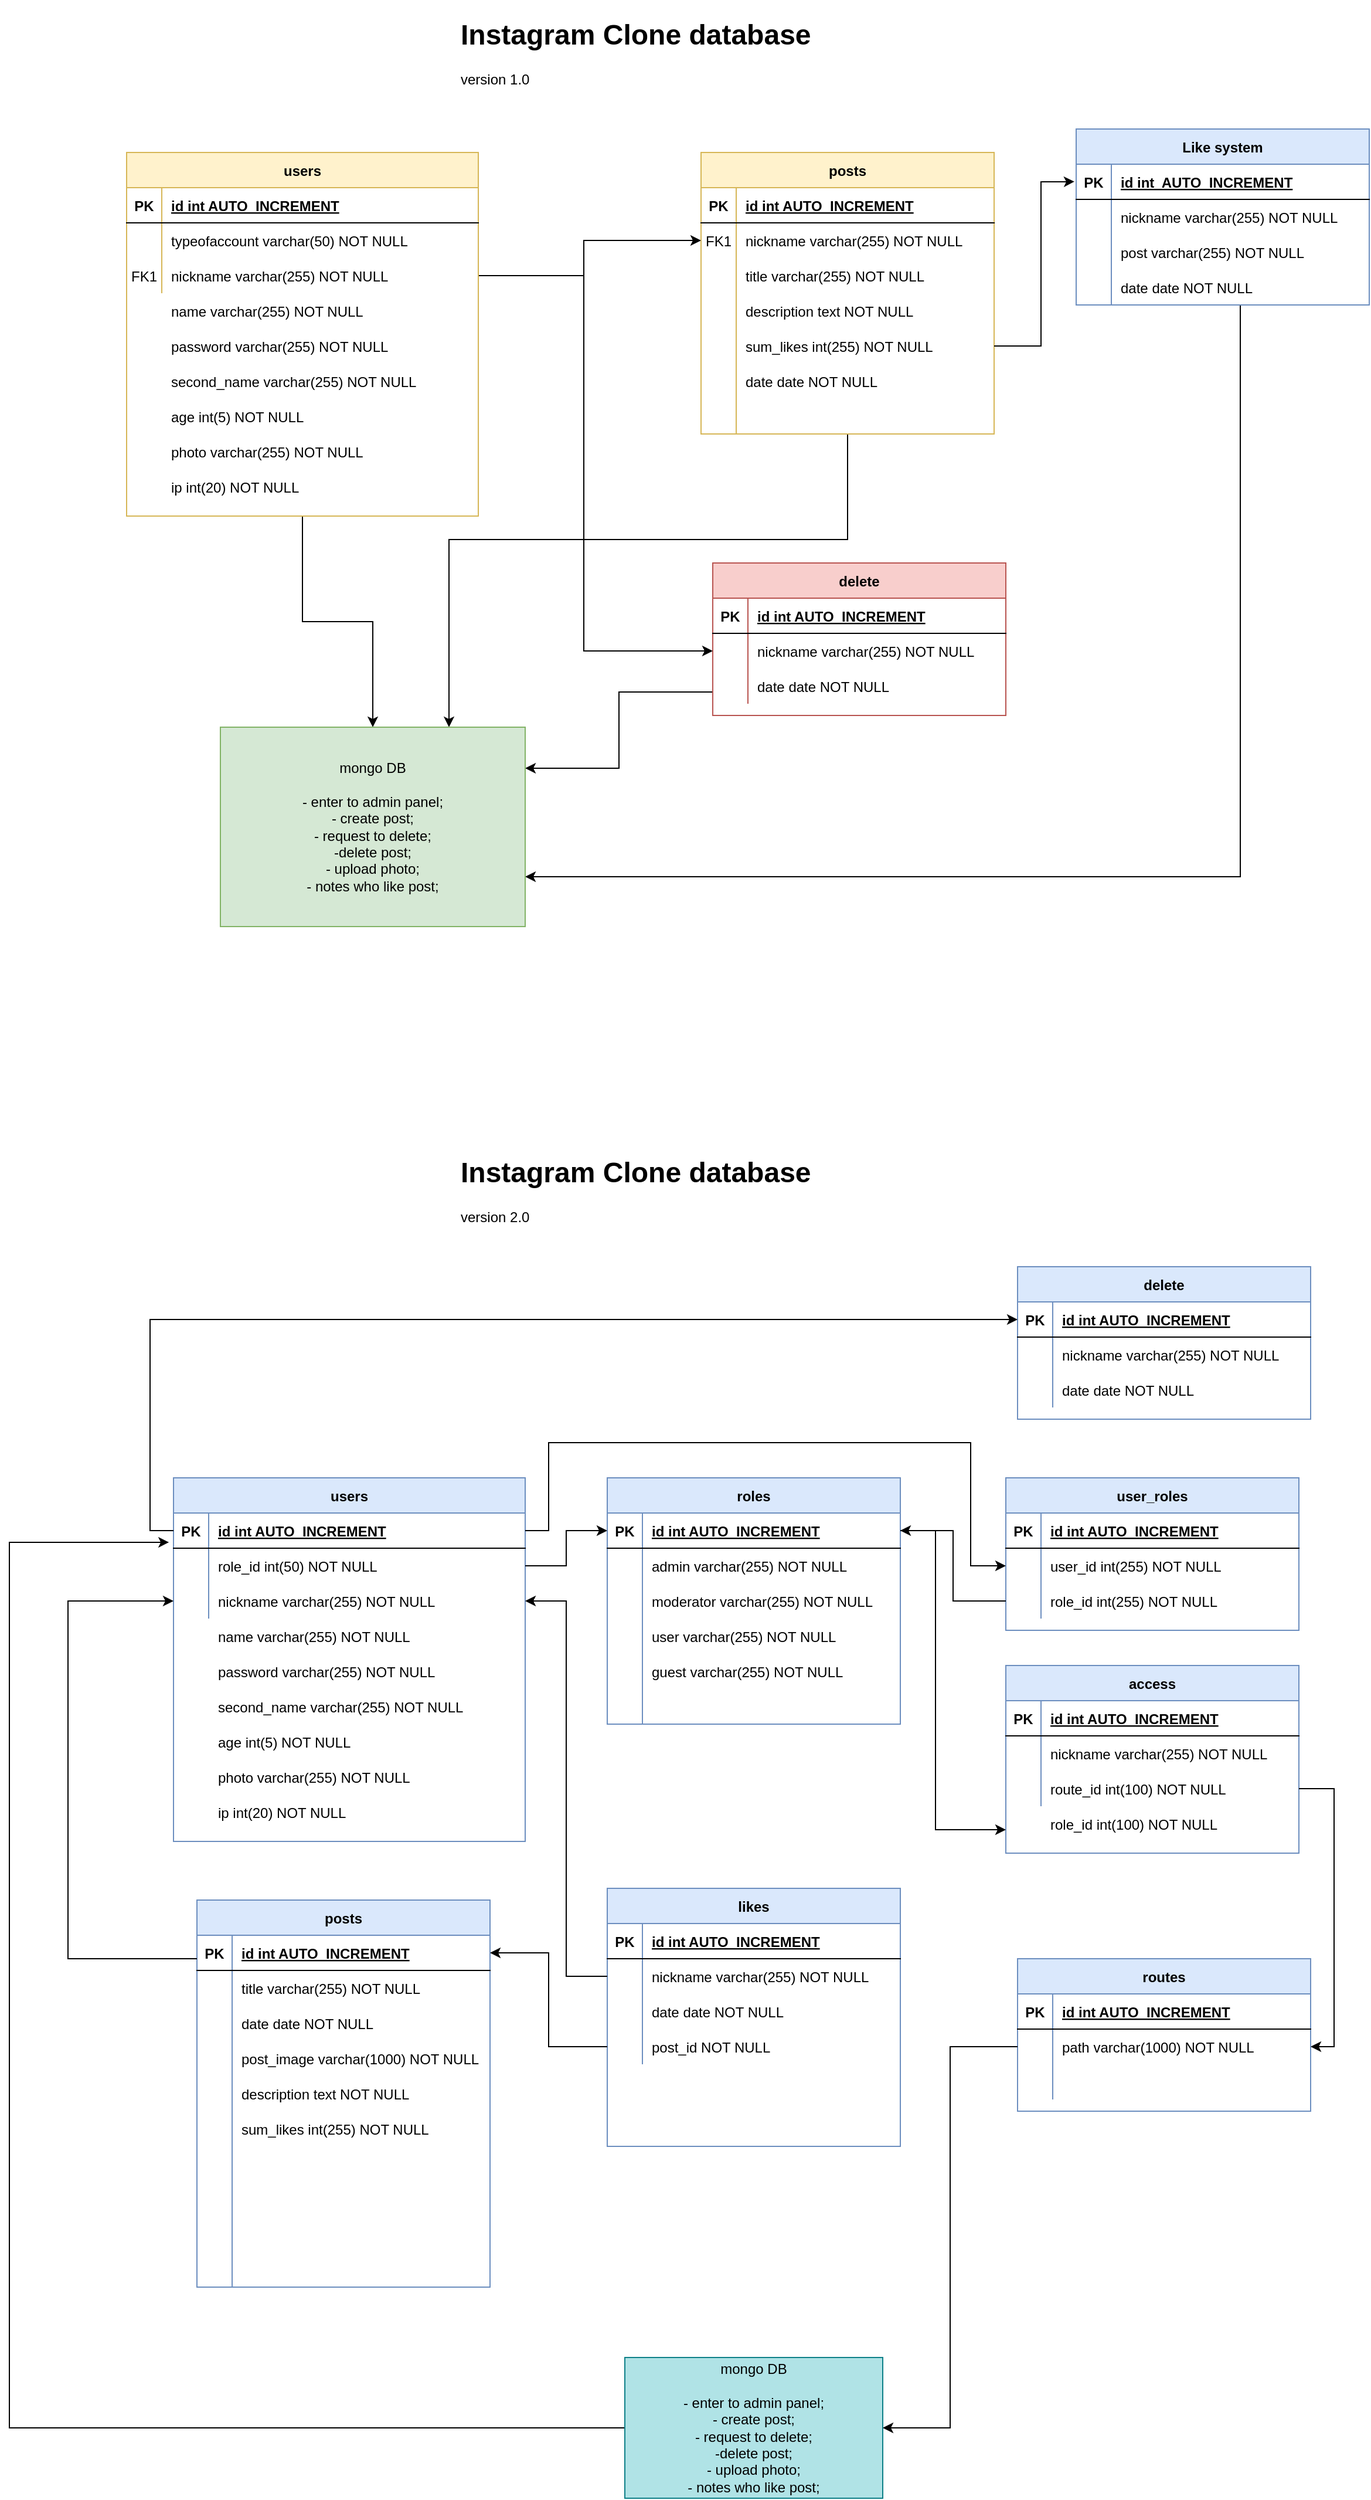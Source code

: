 <mxfile version="13.8.9" type="github">
  <diagram id="R2lEEEUBdFMjLlhIrx00" name="Page-1">
    <mxGraphModel dx="2031" dy="2150" grid="1" gridSize="10" guides="1" tooltips="1" connect="1" arrows="1" fold="1" page="1" pageScale="1" pageWidth="850" pageHeight="1100" math="0" shadow="0" extFonts="Permanent Marker^https://fonts.googleapis.com/css?family=Permanent+Marker">
      <root>
        <mxCell id="0" />
        <mxCell id="1" parent="0" />
        <mxCell id="QIkEINPOBGStjpKCnxDB-57" style="edgeStyle=orthogonalEdgeStyle;rounded=0;orthogonalLoop=1;jettySize=auto;html=1;entryX=0.75;entryY=0;entryDx=0;entryDy=0;" parent="1" source="C-vyLk0tnHw3VtMMgP7b-2" target="QIkEINPOBGStjpKCnxDB-55" edge="1">
          <mxGeometry relative="1" as="geometry">
            <Array as="points">
              <mxPoint x="925" y="450" />
              <mxPoint x="585" y="450" />
            </Array>
          </mxGeometry>
        </mxCell>
        <mxCell id="C-vyLk0tnHw3VtMMgP7b-2" value="posts" style="shape=table;startSize=30;container=1;collapsible=1;childLayout=tableLayout;fixedRows=1;rowLines=0;fontStyle=1;align=center;resizeLast=1;fillColor=#fff2cc;strokeColor=#d6b656;" parent="1" vertex="1">
          <mxGeometry x="800" y="120" width="250" height="240" as="geometry" />
        </mxCell>
        <mxCell id="C-vyLk0tnHw3VtMMgP7b-3" value="" style="shape=partialRectangle;collapsible=0;dropTarget=0;pointerEvents=0;fillColor=none;points=[[0,0.5],[1,0.5]];portConstraint=eastwest;top=0;left=0;right=0;bottom=1;" parent="C-vyLk0tnHw3VtMMgP7b-2" vertex="1">
          <mxGeometry y="30" width="250" height="30" as="geometry" />
        </mxCell>
        <mxCell id="C-vyLk0tnHw3VtMMgP7b-4" value="PK" style="shape=partialRectangle;overflow=hidden;connectable=0;fillColor=none;top=0;left=0;bottom=0;right=0;fontStyle=1;" parent="C-vyLk0tnHw3VtMMgP7b-3" vertex="1">
          <mxGeometry width="30" height="30" as="geometry" />
        </mxCell>
        <mxCell id="C-vyLk0tnHw3VtMMgP7b-5" value="id int AUTO_INCREMENT " style="shape=partialRectangle;overflow=hidden;connectable=0;fillColor=none;top=0;left=0;bottom=0;right=0;align=left;spacingLeft=6;fontStyle=5;" parent="C-vyLk0tnHw3VtMMgP7b-3" vertex="1">
          <mxGeometry x="30" width="220" height="30" as="geometry" />
        </mxCell>
        <mxCell id="QIkEINPOBGStjpKCnxDB-28" value="" style="shape=partialRectangle;collapsible=0;dropTarget=0;pointerEvents=0;fillColor=none;points=[[0,0.5],[1,0.5]];portConstraint=eastwest;top=0;left=0;right=0;bottom=0;" parent="C-vyLk0tnHw3VtMMgP7b-2" vertex="1">
          <mxGeometry y="60" width="250" height="30" as="geometry" />
        </mxCell>
        <mxCell id="QIkEINPOBGStjpKCnxDB-29" value="FK1" style="shape=partialRectangle;overflow=hidden;connectable=0;fillColor=none;top=0;left=0;bottom=0;right=0;" parent="QIkEINPOBGStjpKCnxDB-28" vertex="1">
          <mxGeometry width="30" height="30" as="geometry" />
        </mxCell>
        <mxCell id="QIkEINPOBGStjpKCnxDB-30" value="nickname varchar(255) NOT NULL" style="shape=partialRectangle;overflow=hidden;connectable=0;fillColor=none;top=0;left=0;bottom=0;right=0;align=left;spacingLeft=6;" parent="QIkEINPOBGStjpKCnxDB-28" vertex="1">
          <mxGeometry x="30" width="220" height="30" as="geometry" />
        </mxCell>
        <mxCell id="QIkEINPOBGStjpKCnxDB-12" value="" style="shape=partialRectangle;collapsible=0;dropTarget=0;pointerEvents=0;fillColor=none;points=[[0,0.5],[1,0.5]];portConstraint=eastwest;top=0;left=0;right=0;bottom=0;" parent="C-vyLk0tnHw3VtMMgP7b-2" vertex="1">
          <mxGeometry y="90" width="250" height="30" as="geometry" />
        </mxCell>
        <mxCell id="QIkEINPOBGStjpKCnxDB-13" value="" style="shape=partialRectangle;overflow=hidden;connectable=0;fillColor=none;top=0;left=0;bottom=0;right=0;" parent="QIkEINPOBGStjpKCnxDB-12" vertex="1">
          <mxGeometry width="30" height="30" as="geometry" />
        </mxCell>
        <mxCell id="QIkEINPOBGStjpKCnxDB-14" value="title varchar(255) NOT NULL" style="shape=partialRectangle;overflow=hidden;connectable=0;fillColor=none;top=0;left=0;bottom=0;right=0;align=left;spacingLeft=6;" parent="QIkEINPOBGStjpKCnxDB-12" vertex="1">
          <mxGeometry x="30" width="220" height="30" as="geometry" />
        </mxCell>
        <mxCell id="QIkEINPOBGStjpKCnxDB-18" value="" style="shape=partialRectangle;collapsible=0;dropTarget=0;pointerEvents=0;fillColor=none;points=[[0,0.5],[1,0.5]];portConstraint=eastwest;top=0;left=0;right=0;bottom=0;" parent="C-vyLk0tnHw3VtMMgP7b-2" vertex="1">
          <mxGeometry y="120" width="250" height="30" as="geometry" />
        </mxCell>
        <mxCell id="QIkEINPOBGStjpKCnxDB-19" value="" style="shape=partialRectangle;overflow=hidden;connectable=0;fillColor=none;top=0;left=0;bottom=0;right=0;" parent="QIkEINPOBGStjpKCnxDB-18" vertex="1">
          <mxGeometry width="30" height="30" as="geometry" />
        </mxCell>
        <mxCell id="QIkEINPOBGStjpKCnxDB-20" value="description text NOT NULL" style="shape=partialRectangle;overflow=hidden;connectable=0;fillColor=none;top=0;left=0;bottom=0;right=0;align=left;spacingLeft=6;" parent="QIkEINPOBGStjpKCnxDB-18" vertex="1">
          <mxGeometry x="30" width="220" height="30" as="geometry" />
        </mxCell>
        <mxCell id="QIkEINPOBGStjpKCnxDB-32" value="" style="shape=partialRectangle;collapsible=0;dropTarget=0;pointerEvents=0;fillColor=none;points=[[0,0.5],[1,0.5]];portConstraint=eastwest;top=0;left=0;right=0;bottom=0;" parent="C-vyLk0tnHw3VtMMgP7b-2" vertex="1">
          <mxGeometry y="150" width="250" height="30" as="geometry" />
        </mxCell>
        <mxCell id="QIkEINPOBGStjpKCnxDB-33" value="" style="shape=partialRectangle;overflow=hidden;connectable=0;fillColor=none;top=0;left=0;bottom=0;right=0;" parent="QIkEINPOBGStjpKCnxDB-32" vertex="1">
          <mxGeometry width="30" height="30" as="geometry" />
        </mxCell>
        <mxCell id="QIkEINPOBGStjpKCnxDB-34" value="sum_likes int(255) NOT NULL" style="shape=partialRectangle;overflow=hidden;connectable=0;fillColor=none;top=0;left=0;bottom=0;right=0;align=left;spacingLeft=6;" parent="QIkEINPOBGStjpKCnxDB-32" vertex="1">
          <mxGeometry x="30" width="220" height="30" as="geometry" />
        </mxCell>
        <mxCell id="QIkEINPOBGStjpKCnxDB-24" value="" style="shape=partialRectangle;collapsible=0;dropTarget=0;pointerEvents=0;fillColor=none;points=[[0,0.5],[1,0.5]];portConstraint=eastwest;top=0;left=0;right=0;bottom=0;" parent="C-vyLk0tnHw3VtMMgP7b-2" vertex="1">
          <mxGeometry y="180" width="250" height="30" as="geometry" />
        </mxCell>
        <mxCell id="QIkEINPOBGStjpKCnxDB-25" value="" style="shape=partialRectangle;overflow=hidden;connectable=0;fillColor=none;top=0;left=0;bottom=0;right=0;" parent="QIkEINPOBGStjpKCnxDB-24" vertex="1">
          <mxGeometry width="30" height="30" as="geometry" />
        </mxCell>
        <mxCell id="QIkEINPOBGStjpKCnxDB-26" value="date date NOT NULL" style="shape=partialRectangle;overflow=hidden;connectable=0;fillColor=none;top=0;left=0;bottom=0;right=0;align=left;spacingLeft=6;" parent="QIkEINPOBGStjpKCnxDB-24" vertex="1">
          <mxGeometry x="30" width="220" height="30" as="geometry" />
        </mxCell>
        <mxCell id="C-vyLk0tnHw3VtMMgP7b-9" value="" style="shape=partialRectangle;collapsible=0;dropTarget=0;pointerEvents=0;fillColor=none;points=[[0,0.5],[1,0.5]];portConstraint=eastwest;top=0;left=0;right=0;bottom=0;" parent="C-vyLk0tnHw3VtMMgP7b-2" vertex="1">
          <mxGeometry y="210" width="250" height="30" as="geometry" />
        </mxCell>
        <mxCell id="C-vyLk0tnHw3VtMMgP7b-10" value="" style="shape=partialRectangle;overflow=hidden;connectable=0;fillColor=none;top=0;left=0;bottom=0;right=0;" parent="C-vyLk0tnHw3VtMMgP7b-9" vertex="1">
          <mxGeometry width="30" height="30" as="geometry" />
        </mxCell>
        <mxCell id="C-vyLk0tnHw3VtMMgP7b-11" value="" style="shape=partialRectangle;overflow=hidden;connectable=0;fillColor=none;top=0;left=0;bottom=0;right=0;align=left;spacingLeft=6;" parent="C-vyLk0tnHw3VtMMgP7b-9" vertex="1">
          <mxGeometry x="30" width="220" height="30" as="geometry" />
        </mxCell>
        <mxCell id="QIkEINPOBGStjpKCnxDB-50" style="edgeStyle=orthogonalEdgeStyle;rounded=0;orthogonalLoop=1;jettySize=auto;html=1;entryX=1;entryY=0.75;entryDx=0;entryDy=0;" parent="1" source="C-vyLk0tnHw3VtMMgP7b-13" edge="1">
          <mxGeometry relative="1" as="geometry">
            <mxPoint x="650" y="645" as="targetPoint" />
            <Array as="points">
              <mxPoint x="730" y="580" />
              <mxPoint x="730" y="645" />
            </Array>
          </mxGeometry>
        </mxCell>
        <mxCell id="C-vyLk0tnHw3VtMMgP7b-13" value="delete" style="shape=table;startSize=30;container=1;collapsible=1;childLayout=tableLayout;fixedRows=1;rowLines=0;fontStyle=1;align=center;resizeLast=1;fillColor=#f8cecc;strokeColor=#b85450;" parent="1" vertex="1">
          <mxGeometry x="810" y="470" width="250" height="130" as="geometry" />
        </mxCell>
        <mxCell id="C-vyLk0tnHw3VtMMgP7b-14" value="" style="shape=partialRectangle;collapsible=0;dropTarget=0;pointerEvents=0;fillColor=none;points=[[0,0.5],[1,0.5]];portConstraint=eastwest;top=0;left=0;right=0;bottom=1;" parent="C-vyLk0tnHw3VtMMgP7b-13" vertex="1">
          <mxGeometry y="30" width="250" height="30" as="geometry" />
        </mxCell>
        <mxCell id="C-vyLk0tnHw3VtMMgP7b-15" value="PK" style="shape=partialRectangle;overflow=hidden;connectable=0;fillColor=none;top=0;left=0;bottom=0;right=0;fontStyle=1;" parent="C-vyLk0tnHw3VtMMgP7b-14" vertex="1">
          <mxGeometry width="30" height="30" as="geometry" />
        </mxCell>
        <mxCell id="C-vyLk0tnHw3VtMMgP7b-16" value="id int AUTO_INCREMENT " style="shape=partialRectangle;overflow=hidden;connectable=0;fillColor=none;top=0;left=0;bottom=0;right=0;align=left;spacingLeft=6;fontStyle=5;" parent="C-vyLk0tnHw3VtMMgP7b-14" vertex="1">
          <mxGeometry x="30" width="220" height="30" as="geometry" />
        </mxCell>
        <mxCell id="C-vyLk0tnHw3VtMMgP7b-17" value="" style="shape=partialRectangle;collapsible=0;dropTarget=0;pointerEvents=0;fillColor=none;points=[[0,0.5],[1,0.5]];portConstraint=eastwest;top=0;left=0;right=0;bottom=0;" parent="C-vyLk0tnHw3VtMMgP7b-13" vertex="1">
          <mxGeometry y="60" width="250" height="30" as="geometry" />
        </mxCell>
        <mxCell id="C-vyLk0tnHw3VtMMgP7b-18" value="" style="shape=partialRectangle;overflow=hidden;connectable=0;fillColor=none;top=0;left=0;bottom=0;right=0;" parent="C-vyLk0tnHw3VtMMgP7b-17" vertex="1">
          <mxGeometry width="30" height="30" as="geometry" />
        </mxCell>
        <mxCell id="C-vyLk0tnHw3VtMMgP7b-19" value="nickname varchar(255) NOT NULL" style="shape=partialRectangle;overflow=hidden;connectable=0;fillColor=none;top=0;left=0;bottom=0;right=0;align=left;spacingLeft=6;" parent="C-vyLk0tnHw3VtMMgP7b-17" vertex="1">
          <mxGeometry x="30" width="220" height="30" as="geometry" />
        </mxCell>
        <mxCell id="C-vyLk0tnHw3VtMMgP7b-20" value="" style="shape=partialRectangle;collapsible=0;dropTarget=0;pointerEvents=0;fillColor=none;points=[[0,0.5],[1,0.5]];portConstraint=eastwest;top=0;left=0;right=0;bottom=0;" parent="C-vyLk0tnHw3VtMMgP7b-13" vertex="1">
          <mxGeometry y="90" width="250" height="30" as="geometry" />
        </mxCell>
        <mxCell id="C-vyLk0tnHw3VtMMgP7b-21" value="" style="shape=partialRectangle;overflow=hidden;connectable=0;fillColor=none;top=0;left=0;bottom=0;right=0;" parent="C-vyLk0tnHw3VtMMgP7b-20" vertex="1">
          <mxGeometry width="30" height="30" as="geometry" />
        </mxCell>
        <mxCell id="C-vyLk0tnHw3VtMMgP7b-22" value="date date NOT NULL" style="shape=partialRectangle;overflow=hidden;connectable=0;fillColor=none;top=0;left=0;bottom=0;right=0;align=left;spacingLeft=6;" parent="C-vyLk0tnHw3VtMMgP7b-20" vertex="1">
          <mxGeometry x="30" width="220" height="30" as="geometry" />
        </mxCell>
        <mxCell id="QIkEINPOBGStjpKCnxDB-56" style="edgeStyle=orthogonalEdgeStyle;rounded=0;orthogonalLoop=1;jettySize=auto;html=1;entryX=0.5;entryY=0;entryDx=0;entryDy=0;" parent="1" source="C-vyLk0tnHw3VtMMgP7b-23" target="QIkEINPOBGStjpKCnxDB-55" edge="1">
          <mxGeometry relative="1" as="geometry" />
        </mxCell>
        <mxCell id="QIkEINPOBGStjpKCnxDB-58" style="edgeStyle=orthogonalEdgeStyle;rounded=0;orthogonalLoop=1;jettySize=auto;html=1;entryX=1;entryY=0.75;entryDx=0;entryDy=0;" parent="1" source="gh7-r8IVdGVvYdA096_q-3" target="QIkEINPOBGStjpKCnxDB-55" edge="1">
          <mxGeometry relative="1" as="geometry">
            <Array as="points">
              <mxPoint x="1260" y="737" />
            </Array>
          </mxGeometry>
        </mxCell>
        <mxCell id="gh7-r8IVdGVvYdA096_q-3" value="Like system" style="shape=table;startSize=30;container=1;collapsible=1;childLayout=tableLayout;fixedRows=1;rowLines=0;fontStyle=1;align=center;resizeLast=1;fillColor=#dae8fc;strokeColor=#6c8ebf;" parent="1" vertex="1">
          <mxGeometry x="1120" y="100" width="250" height="150" as="geometry" />
        </mxCell>
        <mxCell id="gh7-r8IVdGVvYdA096_q-4" value="" style="shape=partialRectangle;collapsible=0;dropTarget=0;pointerEvents=0;fillColor=none;points=[[0,0.5],[1,0.5]];portConstraint=eastwest;top=0;left=0;right=0;bottom=1;" parent="gh7-r8IVdGVvYdA096_q-3" vertex="1">
          <mxGeometry y="30" width="250" height="30" as="geometry" />
        </mxCell>
        <mxCell id="gh7-r8IVdGVvYdA096_q-5" value="PK" style="shape=partialRectangle;overflow=hidden;connectable=0;fillColor=none;top=0;left=0;bottom=0;right=0;fontStyle=1;" parent="gh7-r8IVdGVvYdA096_q-4" vertex="1">
          <mxGeometry width="30" height="30" as="geometry" />
        </mxCell>
        <mxCell id="gh7-r8IVdGVvYdA096_q-6" value="id int  AUTO_INCREMENT" style="shape=partialRectangle;overflow=hidden;connectable=0;fillColor=none;top=0;left=0;bottom=0;right=0;align=left;spacingLeft=6;fontStyle=5;" parent="gh7-r8IVdGVvYdA096_q-4" vertex="1">
          <mxGeometry x="30" width="220" height="30" as="geometry" />
        </mxCell>
        <mxCell id="gh7-r8IVdGVvYdA096_q-7" value="" style="shape=partialRectangle;collapsible=0;dropTarget=0;pointerEvents=0;fillColor=none;points=[[0,0.5],[1,0.5]];portConstraint=eastwest;top=0;left=0;right=0;bottom=0;" parent="gh7-r8IVdGVvYdA096_q-3" vertex="1">
          <mxGeometry y="60" width="250" height="30" as="geometry" />
        </mxCell>
        <mxCell id="gh7-r8IVdGVvYdA096_q-8" value="" style="shape=partialRectangle;overflow=hidden;connectable=0;fillColor=none;top=0;left=0;bottom=0;right=0;" parent="gh7-r8IVdGVvYdA096_q-7" vertex="1">
          <mxGeometry width="30" height="30" as="geometry" />
        </mxCell>
        <mxCell id="gh7-r8IVdGVvYdA096_q-9" value="nickname varchar(255) NOT NULL" style="shape=partialRectangle;overflow=hidden;connectable=0;fillColor=none;top=0;left=0;bottom=0;right=0;align=left;spacingLeft=6;" parent="gh7-r8IVdGVvYdA096_q-7" vertex="1">
          <mxGeometry x="30" width="220" height="30" as="geometry" />
        </mxCell>
        <mxCell id="gh7-r8IVdGVvYdA096_q-10" value="" style="shape=partialRectangle;collapsible=0;dropTarget=0;pointerEvents=0;fillColor=none;points=[[0,0.5],[1,0.5]];portConstraint=eastwest;top=0;left=0;right=0;bottom=0;" parent="gh7-r8IVdGVvYdA096_q-3" vertex="1">
          <mxGeometry y="90" width="250" height="30" as="geometry" />
        </mxCell>
        <mxCell id="gh7-r8IVdGVvYdA096_q-11" value="" style="shape=partialRectangle;overflow=hidden;connectable=0;fillColor=none;top=0;left=0;bottom=0;right=0;" parent="gh7-r8IVdGVvYdA096_q-10" vertex="1">
          <mxGeometry width="30" height="30" as="geometry" />
        </mxCell>
        <mxCell id="gh7-r8IVdGVvYdA096_q-12" value="post varchar(255) NOT NULL" style="shape=partialRectangle;overflow=hidden;connectable=0;fillColor=none;top=0;left=0;bottom=0;right=0;align=left;spacingLeft=6;" parent="gh7-r8IVdGVvYdA096_q-10" vertex="1">
          <mxGeometry x="30" width="220" height="30" as="geometry" />
        </mxCell>
        <mxCell id="QIkEINPOBGStjpKCnxDB-35" value="" style="shape=partialRectangle;collapsible=0;dropTarget=0;pointerEvents=0;fillColor=none;points=[[0,0.5],[1,0.5]];portConstraint=eastwest;top=0;left=0;right=0;bottom=0;" parent="gh7-r8IVdGVvYdA096_q-3" vertex="1">
          <mxGeometry y="120" width="250" height="30" as="geometry" />
        </mxCell>
        <mxCell id="QIkEINPOBGStjpKCnxDB-36" value="" style="shape=partialRectangle;overflow=hidden;connectable=0;fillColor=none;top=0;left=0;bottom=0;right=0;" parent="QIkEINPOBGStjpKCnxDB-35" vertex="1">
          <mxGeometry width="30" height="30" as="geometry" />
        </mxCell>
        <mxCell id="QIkEINPOBGStjpKCnxDB-37" value="date date NOT NULL" style="shape=partialRectangle;overflow=hidden;connectable=0;fillColor=none;top=0;left=0;bottom=0;right=0;align=left;spacingLeft=6;" parent="QIkEINPOBGStjpKCnxDB-35" vertex="1">
          <mxGeometry x="30" width="220" height="30" as="geometry" />
        </mxCell>
        <mxCell id="QIkEINPOBGStjpKCnxDB-31" style="edgeStyle=orthogonalEdgeStyle;rounded=0;orthogonalLoop=1;jettySize=auto;html=1;" parent="1" source="C-vyLk0tnHw3VtMMgP7b-6" target="QIkEINPOBGStjpKCnxDB-28" edge="1">
          <mxGeometry relative="1" as="geometry">
            <mxPoint x="620" y="225" as="targetPoint" />
            <Array as="points">
              <mxPoint x="700" y="225" />
              <mxPoint x="700" y="195" />
            </Array>
          </mxGeometry>
        </mxCell>
        <mxCell id="QIkEINPOBGStjpKCnxDB-45" style="edgeStyle=orthogonalEdgeStyle;rounded=0;orthogonalLoop=1;jettySize=auto;html=1;entryX=-0.006;entryY=0.494;entryDx=0;entryDy=0;entryPerimeter=0;" parent="1" source="QIkEINPOBGStjpKCnxDB-32" target="gh7-r8IVdGVvYdA096_q-4" edge="1">
          <mxGeometry relative="1" as="geometry">
            <mxPoint x="1110" y="140" as="targetPoint" />
            <Array as="points">
              <mxPoint x="1090" y="285" />
              <mxPoint x="1090" y="145" />
              <mxPoint x="1110" y="145" />
            </Array>
          </mxGeometry>
        </mxCell>
        <mxCell id="QIkEINPOBGStjpKCnxDB-48" style="edgeStyle=orthogonalEdgeStyle;rounded=0;orthogonalLoop=1;jettySize=auto;html=1;" parent="1" source="C-vyLk0tnHw3VtMMgP7b-6" target="C-vyLk0tnHw3VtMMgP7b-17" edge="1">
          <mxGeometry relative="1" as="geometry">
            <Array as="points">
              <mxPoint x="700" y="225" />
              <mxPoint x="700" y="545" />
            </Array>
          </mxGeometry>
        </mxCell>
        <mxCell id="QIkEINPOBGStjpKCnxDB-53" value="&lt;h1&gt;Instagram Clone database&lt;/h1&gt;&lt;div&gt;version 1.0&lt;br&gt;&lt;/div&gt;&lt;p&gt;&lt;br&gt;&lt;/p&gt;&lt;div&gt;&lt;br&gt;&lt;/div&gt;&lt;div&gt;&lt;br&gt;&lt;/div&gt;&lt;div&gt;&lt;br&gt;&lt;/div&gt;" style="text;html=1;strokeColor=none;fillColor=none;spacing=5;spacingTop=-20;whiteSpace=wrap;overflow=hidden;rounded=0;" parent="1" vertex="1">
          <mxGeometry x="590" width="400" height="80" as="geometry" />
        </mxCell>
        <mxCell id="QIkEINPOBGStjpKCnxDB-55" value="&lt;div&gt;mongo DB&lt;/div&gt;&lt;div&gt;&lt;br&gt;&lt;/div&gt;&lt;div&gt;- enter to admin panel;&lt;/div&gt;&lt;div&gt;- create post;&lt;/div&gt;&lt;div&gt;- request to delete;&lt;/div&gt;&lt;div&gt;-delete post;&lt;/div&gt;&lt;div&gt;- upload photo;&lt;/div&gt;&lt;div&gt;- notes who like post;&lt;br&gt;&lt;/div&gt;" style="rounded=0;whiteSpace=wrap;html=1;fillColor=#d5e8d4;strokeColor=#82b366;" parent="1" vertex="1">
          <mxGeometry x="390" y="610" width="260" height="170" as="geometry" />
        </mxCell>
        <mxCell id="P83O2xGlrIW2zpEGM05V-11" value="roles" style="shape=table;startSize=30;container=1;collapsible=1;childLayout=tableLayout;fixedRows=1;rowLines=0;fontStyle=1;align=center;resizeLast=1;fillColor=#dae8fc;strokeColor=#6c8ebf;" vertex="1" parent="1">
          <mxGeometry x="720" y="1250" width="250" height="210" as="geometry" />
        </mxCell>
        <mxCell id="P83O2xGlrIW2zpEGM05V-12" value="" style="shape=partialRectangle;collapsible=0;dropTarget=0;pointerEvents=0;fillColor=none;points=[[0,0.5],[1,0.5]];portConstraint=eastwest;top=0;left=0;right=0;bottom=1;" vertex="1" parent="P83O2xGlrIW2zpEGM05V-11">
          <mxGeometry y="30" width="250" height="30" as="geometry" />
        </mxCell>
        <mxCell id="P83O2xGlrIW2zpEGM05V-13" value="PK" style="shape=partialRectangle;overflow=hidden;connectable=0;fillColor=none;top=0;left=0;bottom=0;right=0;fontStyle=1;" vertex="1" parent="P83O2xGlrIW2zpEGM05V-12">
          <mxGeometry width="30" height="30" as="geometry" />
        </mxCell>
        <mxCell id="P83O2xGlrIW2zpEGM05V-14" value="id int AUTO_INCREMENT " style="shape=partialRectangle;overflow=hidden;connectable=0;fillColor=none;top=0;left=0;bottom=0;right=0;align=left;spacingLeft=6;fontStyle=5;" vertex="1" parent="P83O2xGlrIW2zpEGM05V-12">
          <mxGeometry x="30" width="220" height="30" as="geometry" />
        </mxCell>
        <mxCell id="P83O2xGlrIW2zpEGM05V-18" value="" style="shape=partialRectangle;collapsible=0;dropTarget=0;pointerEvents=0;fillColor=none;points=[[0,0.5],[1,0.5]];portConstraint=eastwest;top=0;left=0;right=0;bottom=0;" vertex="1" parent="P83O2xGlrIW2zpEGM05V-11">
          <mxGeometry y="60" width="250" height="30" as="geometry" />
        </mxCell>
        <mxCell id="P83O2xGlrIW2zpEGM05V-19" value="" style="shape=partialRectangle;overflow=hidden;connectable=0;fillColor=none;top=0;left=0;bottom=0;right=0;" vertex="1" parent="P83O2xGlrIW2zpEGM05V-18">
          <mxGeometry width="30" height="30" as="geometry" />
        </mxCell>
        <mxCell id="P83O2xGlrIW2zpEGM05V-20" value="admin varchar(255) NOT NULL" style="shape=partialRectangle;overflow=hidden;connectable=0;fillColor=none;top=0;left=0;bottom=0;right=0;align=left;spacingLeft=6;" vertex="1" parent="P83O2xGlrIW2zpEGM05V-18">
          <mxGeometry x="30" width="220" height="30" as="geometry" />
        </mxCell>
        <mxCell id="P83O2xGlrIW2zpEGM05V-100" value="" style="shape=partialRectangle;collapsible=0;dropTarget=0;pointerEvents=0;fillColor=none;points=[[0,0.5],[1,0.5]];portConstraint=eastwest;top=0;left=0;right=0;bottom=0;" vertex="1" parent="P83O2xGlrIW2zpEGM05V-11">
          <mxGeometry y="90" width="250" height="30" as="geometry" />
        </mxCell>
        <mxCell id="P83O2xGlrIW2zpEGM05V-101" value="" style="shape=partialRectangle;overflow=hidden;connectable=0;fillColor=none;top=0;left=0;bottom=0;right=0;" vertex="1" parent="P83O2xGlrIW2zpEGM05V-100">
          <mxGeometry width="30" height="30" as="geometry" />
        </mxCell>
        <mxCell id="P83O2xGlrIW2zpEGM05V-102" value="moderator varchar(255) NOT NULL" style="shape=partialRectangle;overflow=hidden;connectable=0;fillColor=none;top=0;left=0;bottom=0;right=0;align=left;spacingLeft=6;" vertex="1" parent="P83O2xGlrIW2zpEGM05V-100">
          <mxGeometry x="30" width="220" height="30" as="geometry" />
        </mxCell>
        <mxCell id="P83O2xGlrIW2zpEGM05V-103" value="" style="shape=partialRectangle;collapsible=0;dropTarget=0;pointerEvents=0;fillColor=none;points=[[0,0.5],[1,0.5]];portConstraint=eastwest;top=0;left=0;right=0;bottom=0;" vertex="1" parent="P83O2xGlrIW2zpEGM05V-11">
          <mxGeometry y="120" width="250" height="30" as="geometry" />
        </mxCell>
        <mxCell id="P83O2xGlrIW2zpEGM05V-104" value="" style="shape=partialRectangle;overflow=hidden;connectable=0;fillColor=none;top=0;left=0;bottom=0;right=0;" vertex="1" parent="P83O2xGlrIW2zpEGM05V-103">
          <mxGeometry width="30" height="30" as="geometry" />
        </mxCell>
        <mxCell id="P83O2xGlrIW2zpEGM05V-105" value="user varchar(255) NOT NULL" style="shape=partialRectangle;overflow=hidden;connectable=0;fillColor=none;top=0;left=0;bottom=0;right=0;align=left;spacingLeft=6;" vertex="1" parent="P83O2xGlrIW2zpEGM05V-103">
          <mxGeometry x="30" width="220" height="30" as="geometry" />
        </mxCell>
        <mxCell id="P83O2xGlrIW2zpEGM05V-106" value="" style="shape=partialRectangle;collapsible=0;dropTarget=0;pointerEvents=0;fillColor=none;points=[[0,0.5],[1,0.5]];portConstraint=eastwest;top=0;left=0;right=0;bottom=0;" vertex="1" parent="P83O2xGlrIW2zpEGM05V-11">
          <mxGeometry y="150" width="250" height="30" as="geometry" />
        </mxCell>
        <mxCell id="P83O2xGlrIW2zpEGM05V-107" value="" style="shape=partialRectangle;overflow=hidden;connectable=0;fillColor=none;top=0;left=0;bottom=0;right=0;" vertex="1" parent="P83O2xGlrIW2zpEGM05V-106">
          <mxGeometry width="30" height="30" as="geometry" />
        </mxCell>
        <mxCell id="P83O2xGlrIW2zpEGM05V-108" value="guest varchar(255) NOT NULL" style="shape=partialRectangle;overflow=hidden;connectable=0;fillColor=none;top=0;left=0;bottom=0;right=0;align=left;spacingLeft=6;" vertex="1" parent="P83O2xGlrIW2zpEGM05V-106">
          <mxGeometry x="30" width="220" height="30" as="geometry" />
        </mxCell>
        <mxCell id="P83O2xGlrIW2zpEGM05V-15" value="" style="shape=partialRectangle;collapsible=0;dropTarget=0;pointerEvents=0;fillColor=none;points=[[0,0.5],[1,0.5]];portConstraint=eastwest;top=0;left=0;right=0;bottom=0;" vertex="1" parent="P83O2xGlrIW2zpEGM05V-11">
          <mxGeometry y="180" width="250" height="30" as="geometry" />
        </mxCell>
        <mxCell id="P83O2xGlrIW2zpEGM05V-16" value="" style="shape=partialRectangle;overflow=hidden;connectable=0;fillColor=none;top=0;left=0;bottom=0;right=0;" vertex="1" parent="P83O2xGlrIW2zpEGM05V-15">
          <mxGeometry width="30" height="30" as="geometry" />
        </mxCell>
        <mxCell id="P83O2xGlrIW2zpEGM05V-17" value="" style="shape=partialRectangle;overflow=hidden;connectable=0;fillColor=none;top=0;left=0;bottom=0;right=0;align=left;spacingLeft=6;" vertex="1" parent="P83O2xGlrIW2zpEGM05V-15">
          <mxGeometry x="30" width="220" height="30" as="geometry" />
        </mxCell>
        <mxCell id="P83O2xGlrIW2zpEGM05V-21" value="user_roles" style="shape=table;startSize=30;container=1;collapsible=1;childLayout=tableLayout;fixedRows=1;rowLines=0;fontStyle=1;align=center;resizeLast=1;fillColor=#dae8fc;strokeColor=#6c8ebf;" vertex="1" parent="1">
          <mxGeometry x="1060" y="1250" width="250" height="130" as="geometry" />
        </mxCell>
        <mxCell id="P83O2xGlrIW2zpEGM05V-22" value="" style="shape=partialRectangle;collapsible=0;dropTarget=0;pointerEvents=0;fillColor=none;points=[[0,0.5],[1,0.5]];portConstraint=eastwest;top=0;left=0;right=0;bottom=1;" vertex="1" parent="P83O2xGlrIW2zpEGM05V-21">
          <mxGeometry y="30" width="250" height="30" as="geometry" />
        </mxCell>
        <mxCell id="P83O2xGlrIW2zpEGM05V-23" value="PK" style="shape=partialRectangle;overflow=hidden;connectable=0;fillColor=none;top=0;left=0;bottom=0;right=0;fontStyle=1;" vertex="1" parent="P83O2xGlrIW2zpEGM05V-22">
          <mxGeometry width="30" height="30" as="geometry" />
        </mxCell>
        <mxCell id="P83O2xGlrIW2zpEGM05V-24" value="id int AUTO_INCREMENT " style="shape=partialRectangle;overflow=hidden;connectable=0;fillColor=none;top=0;left=0;bottom=0;right=0;align=left;spacingLeft=6;fontStyle=5;" vertex="1" parent="P83O2xGlrIW2zpEGM05V-22">
          <mxGeometry x="30" width="220" height="30" as="geometry" />
        </mxCell>
        <mxCell id="P83O2xGlrIW2zpEGM05V-25" value="" style="shape=partialRectangle;collapsible=0;dropTarget=0;pointerEvents=0;fillColor=none;points=[[0,0.5],[1,0.5]];portConstraint=eastwest;top=0;left=0;right=0;bottom=0;" vertex="1" parent="P83O2xGlrIW2zpEGM05V-21">
          <mxGeometry y="60" width="250" height="30" as="geometry" />
        </mxCell>
        <mxCell id="P83O2xGlrIW2zpEGM05V-26" value="" style="shape=partialRectangle;overflow=hidden;connectable=0;fillColor=none;top=0;left=0;bottom=0;right=0;" vertex="1" parent="P83O2xGlrIW2zpEGM05V-25">
          <mxGeometry width="30" height="30" as="geometry" />
        </mxCell>
        <mxCell id="P83O2xGlrIW2zpEGM05V-27" value="user_id int(255) NOT NULL" style="shape=partialRectangle;overflow=hidden;connectable=0;fillColor=none;top=0;left=0;bottom=0;right=0;align=left;spacingLeft=6;" vertex="1" parent="P83O2xGlrIW2zpEGM05V-25">
          <mxGeometry x="30" width="220" height="30" as="geometry" />
        </mxCell>
        <mxCell id="P83O2xGlrIW2zpEGM05V-28" value="" style="shape=partialRectangle;collapsible=0;dropTarget=0;pointerEvents=0;fillColor=none;points=[[0,0.5],[1,0.5]];portConstraint=eastwest;top=0;left=0;right=0;bottom=0;" vertex="1" parent="P83O2xGlrIW2zpEGM05V-21">
          <mxGeometry y="90" width="250" height="30" as="geometry" />
        </mxCell>
        <mxCell id="P83O2xGlrIW2zpEGM05V-29" value="" style="shape=partialRectangle;overflow=hidden;connectable=0;fillColor=none;top=0;left=0;bottom=0;right=0;" vertex="1" parent="P83O2xGlrIW2zpEGM05V-28">
          <mxGeometry width="30" height="30" as="geometry" />
        </mxCell>
        <mxCell id="P83O2xGlrIW2zpEGM05V-30" value="role_id int(255) NOT NULL" style="shape=partialRectangle;overflow=hidden;connectable=0;fillColor=none;top=0;left=0;bottom=0;right=0;align=left;spacingLeft=6;" vertex="1" parent="P83O2xGlrIW2zpEGM05V-28">
          <mxGeometry x="30" width="220" height="30" as="geometry" />
        </mxCell>
        <mxCell id="P83O2xGlrIW2zpEGM05V-41" value="likes" style="shape=table;startSize=30;container=1;collapsible=1;childLayout=tableLayout;fixedRows=1;rowLines=0;fontStyle=1;align=center;resizeLast=1;fillColor=#dae8fc;strokeColor=#6c8ebf;" vertex="1" parent="1">
          <mxGeometry x="720" y="1600" width="250" height="220" as="geometry" />
        </mxCell>
        <mxCell id="P83O2xGlrIW2zpEGM05V-42" value="" style="shape=partialRectangle;collapsible=0;dropTarget=0;pointerEvents=0;fillColor=none;points=[[0,0.5],[1,0.5]];portConstraint=eastwest;top=0;left=0;right=0;bottom=1;" vertex="1" parent="P83O2xGlrIW2zpEGM05V-41">
          <mxGeometry y="30" width="250" height="30" as="geometry" />
        </mxCell>
        <mxCell id="P83O2xGlrIW2zpEGM05V-43" value="PK" style="shape=partialRectangle;overflow=hidden;connectable=0;fillColor=none;top=0;left=0;bottom=0;right=0;fontStyle=1;" vertex="1" parent="P83O2xGlrIW2zpEGM05V-42">
          <mxGeometry width="30" height="30" as="geometry" />
        </mxCell>
        <mxCell id="P83O2xGlrIW2zpEGM05V-44" value="id int AUTO_INCREMENT " style="shape=partialRectangle;overflow=hidden;connectable=0;fillColor=none;top=0;left=0;bottom=0;right=0;align=left;spacingLeft=6;fontStyle=5;" vertex="1" parent="P83O2xGlrIW2zpEGM05V-42">
          <mxGeometry x="30" width="220" height="30" as="geometry" />
        </mxCell>
        <mxCell id="P83O2xGlrIW2zpEGM05V-45" value="" style="shape=partialRectangle;collapsible=0;dropTarget=0;pointerEvents=0;fillColor=none;points=[[0,0.5],[1,0.5]];portConstraint=eastwest;top=0;left=0;right=0;bottom=0;" vertex="1" parent="P83O2xGlrIW2zpEGM05V-41">
          <mxGeometry y="60" width="250" height="30" as="geometry" />
        </mxCell>
        <mxCell id="P83O2xGlrIW2zpEGM05V-46" value="" style="shape=partialRectangle;overflow=hidden;connectable=0;fillColor=none;top=0;left=0;bottom=0;right=0;" vertex="1" parent="P83O2xGlrIW2zpEGM05V-45">
          <mxGeometry width="30" height="30" as="geometry" />
        </mxCell>
        <mxCell id="P83O2xGlrIW2zpEGM05V-47" value="nickname varchar(255) NOT NULL" style="shape=partialRectangle;overflow=hidden;connectable=0;fillColor=none;top=0;left=0;bottom=0;right=0;align=left;spacingLeft=6;" vertex="1" parent="P83O2xGlrIW2zpEGM05V-45">
          <mxGeometry x="30" width="220" height="30" as="geometry" />
        </mxCell>
        <mxCell id="P83O2xGlrIW2zpEGM05V-48" value="" style="shape=partialRectangle;collapsible=0;dropTarget=0;pointerEvents=0;fillColor=none;points=[[0,0.5],[1,0.5]];portConstraint=eastwest;top=0;left=0;right=0;bottom=0;" vertex="1" parent="P83O2xGlrIW2zpEGM05V-41">
          <mxGeometry y="90" width="250" height="30" as="geometry" />
        </mxCell>
        <mxCell id="P83O2xGlrIW2zpEGM05V-49" value="" style="shape=partialRectangle;overflow=hidden;connectable=0;fillColor=none;top=0;left=0;bottom=0;right=0;" vertex="1" parent="P83O2xGlrIW2zpEGM05V-48">
          <mxGeometry width="30" height="30" as="geometry" />
        </mxCell>
        <mxCell id="P83O2xGlrIW2zpEGM05V-50" value="date date NOT NULL" style="shape=partialRectangle;overflow=hidden;connectable=0;fillColor=none;top=0;left=0;bottom=0;right=0;align=left;spacingLeft=6;" vertex="1" parent="P83O2xGlrIW2zpEGM05V-48">
          <mxGeometry x="30" width="220" height="30" as="geometry" />
        </mxCell>
        <mxCell id="P83O2xGlrIW2zpEGM05V-143" value="" style="shape=partialRectangle;collapsible=0;dropTarget=0;pointerEvents=0;fillColor=none;points=[[0,0.5],[1,0.5]];portConstraint=eastwest;top=0;left=0;right=0;bottom=0;" vertex="1" parent="P83O2xGlrIW2zpEGM05V-41">
          <mxGeometry y="120" width="250" height="30" as="geometry" />
        </mxCell>
        <mxCell id="P83O2xGlrIW2zpEGM05V-144" value="" style="shape=partialRectangle;overflow=hidden;connectable=0;fillColor=none;top=0;left=0;bottom=0;right=0;" vertex="1" parent="P83O2xGlrIW2zpEGM05V-143">
          <mxGeometry width="30" height="30" as="geometry" />
        </mxCell>
        <mxCell id="P83O2xGlrIW2zpEGM05V-145" value="post_id NOT NULL" style="shape=partialRectangle;overflow=hidden;connectable=0;fillColor=none;top=0;left=0;bottom=0;right=0;align=left;spacingLeft=6;" vertex="1" parent="P83O2xGlrIW2zpEGM05V-143">
          <mxGeometry x="30" width="220" height="30" as="geometry" />
        </mxCell>
        <mxCell id="P83O2xGlrIW2zpEGM05V-51" value="routes" style="shape=table;startSize=30;container=1;collapsible=1;childLayout=tableLayout;fixedRows=1;rowLines=0;fontStyle=1;align=center;resizeLast=1;fillColor=#dae8fc;strokeColor=#6c8ebf;" vertex="1" parent="1">
          <mxGeometry x="1070" y="1660" width="250" height="130" as="geometry" />
        </mxCell>
        <mxCell id="P83O2xGlrIW2zpEGM05V-52" value="" style="shape=partialRectangle;collapsible=0;dropTarget=0;pointerEvents=0;fillColor=none;points=[[0,0.5],[1,0.5]];portConstraint=eastwest;top=0;left=0;right=0;bottom=1;" vertex="1" parent="P83O2xGlrIW2zpEGM05V-51">
          <mxGeometry y="30" width="250" height="30" as="geometry" />
        </mxCell>
        <mxCell id="P83O2xGlrIW2zpEGM05V-53" value="PK" style="shape=partialRectangle;overflow=hidden;connectable=0;fillColor=none;top=0;left=0;bottom=0;right=0;fontStyle=1;" vertex="1" parent="P83O2xGlrIW2zpEGM05V-52">
          <mxGeometry width="30" height="30" as="geometry" />
        </mxCell>
        <mxCell id="P83O2xGlrIW2zpEGM05V-54" value="id int AUTO_INCREMENT " style="shape=partialRectangle;overflow=hidden;connectable=0;fillColor=none;top=0;left=0;bottom=0;right=0;align=left;spacingLeft=6;fontStyle=5;" vertex="1" parent="P83O2xGlrIW2zpEGM05V-52">
          <mxGeometry x="30" width="220" height="30" as="geometry" />
        </mxCell>
        <mxCell id="P83O2xGlrIW2zpEGM05V-55" value="" style="shape=partialRectangle;collapsible=0;dropTarget=0;pointerEvents=0;fillColor=none;points=[[0,0.5],[1,0.5]];portConstraint=eastwest;top=0;left=0;right=0;bottom=0;" vertex="1" parent="P83O2xGlrIW2zpEGM05V-51">
          <mxGeometry y="60" width="250" height="30" as="geometry" />
        </mxCell>
        <mxCell id="P83O2xGlrIW2zpEGM05V-56" value="" style="shape=partialRectangle;overflow=hidden;connectable=0;fillColor=none;top=0;left=0;bottom=0;right=0;" vertex="1" parent="P83O2xGlrIW2zpEGM05V-55">
          <mxGeometry width="30" height="30" as="geometry" />
        </mxCell>
        <mxCell id="P83O2xGlrIW2zpEGM05V-57" value="path varchar(1000) NOT NULL" style="shape=partialRectangle;overflow=hidden;connectable=0;fillColor=none;top=0;left=0;bottom=0;right=0;align=left;spacingLeft=6;" vertex="1" parent="P83O2xGlrIW2zpEGM05V-55">
          <mxGeometry x="30" width="220" height="30" as="geometry" />
        </mxCell>
        <mxCell id="P83O2xGlrIW2zpEGM05V-58" value="" style="shape=partialRectangle;collapsible=0;dropTarget=0;pointerEvents=0;fillColor=none;points=[[0,0.5],[1,0.5]];portConstraint=eastwest;top=0;left=0;right=0;bottom=0;" vertex="1" parent="P83O2xGlrIW2zpEGM05V-51">
          <mxGeometry y="90" width="250" height="30" as="geometry" />
        </mxCell>
        <mxCell id="P83O2xGlrIW2zpEGM05V-59" value="" style="shape=partialRectangle;overflow=hidden;connectable=0;fillColor=none;top=0;left=0;bottom=0;right=0;" vertex="1" parent="P83O2xGlrIW2zpEGM05V-58">
          <mxGeometry width="30" height="30" as="geometry" />
        </mxCell>
        <mxCell id="P83O2xGlrIW2zpEGM05V-60" value="" style="shape=partialRectangle;overflow=hidden;connectable=0;fillColor=none;top=0;left=0;bottom=0;right=0;align=left;spacingLeft=6;" vertex="1" parent="P83O2xGlrIW2zpEGM05V-58">
          <mxGeometry x="30" width="220" height="30" as="geometry" />
        </mxCell>
        <mxCell id="P83O2xGlrIW2zpEGM05V-81" value="" style="group" vertex="1" connectable="0" parent="1">
          <mxGeometry x="310" y="120" width="300" height="310" as="geometry" />
        </mxCell>
        <mxCell id="C-vyLk0tnHw3VtMMgP7b-23" value="users" style="shape=table;startSize=30;container=1;collapsible=1;childLayout=tableLayout;fixedRows=1;rowLines=0;fontStyle=1;align=center;resizeLast=1;fillColor=#fff2cc;strokeColor=#d6b656;" parent="P83O2xGlrIW2zpEGM05V-81" vertex="1">
          <mxGeometry width="300" height="310" as="geometry" />
        </mxCell>
        <mxCell id="C-vyLk0tnHw3VtMMgP7b-24" value="" style="shape=partialRectangle;collapsible=0;dropTarget=0;pointerEvents=0;fillColor=none;points=[[0,0.5],[1,0.5]];portConstraint=eastwest;top=0;left=0;right=0;bottom=1;" parent="C-vyLk0tnHw3VtMMgP7b-23" vertex="1">
          <mxGeometry y="30" width="300" height="30" as="geometry" />
        </mxCell>
        <mxCell id="C-vyLk0tnHw3VtMMgP7b-25" value="PK" style="shape=partialRectangle;overflow=hidden;connectable=0;fillColor=none;top=0;left=0;bottom=0;right=0;fontStyle=1;" parent="C-vyLk0tnHw3VtMMgP7b-24" vertex="1">
          <mxGeometry width="30" height="30" as="geometry" />
        </mxCell>
        <mxCell id="C-vyLk0tnHw3VtMMgP7b-26" value="id int AUTO_INCREMENT " style="shape=partialRectangle;overflow=hidden;connectable=0;fillColor=none;top=0;left=0;bottom=0;right=0;align=left;spacingLeft=6;fontStyle=5;" parent="C-vyLk0tnHw3VtMMgP7b-24" vertex="1">
          <mxGeometry x="30" width="270" height="30" as="geometry" />
        </mxCell>
        <mxCell id="C-vyLk0tnHw3VtMMgP7b-27" value="" style="shape=partialRectangle;collapsible=0;dropTarget=0;pointerEvents=0;fillColor=none;points=[[0,0.5],[1,0.5]];portConstraint=eastwest;top=0;left=0;right=0;bottom=0;" parent="C-vyLk0tnHw3VtMMgP7b-23" vertex="1">
          <mxGeometry y="60" width="300" height="30" as="geometry" />
        </mxCell>
        <mxCell id="C-vyLk0tnHw3VtMMgP7b-28" value="" style="shape=partialRectangle;overflow=hidden;connectable=0;fillColor=none;top=0;left=0;bottom=0;right=0;" parent="C-vyLk0tnHw3VtMMgP7b-27" vertex="1">
          <mxGeometry width="30" height="30" as="geometry" />
        </mxCell>
        <mxCell id="C-vyLk0tnHw3VtMMgP7b-29" value="" style="shape=partialRectangle;overflow=hidden;connectable=0;fillColor=none;top=0;left=0;bottom=0;right=0;align=left;spacingLeft=6;" parent="C-vyLk0tnHw3VtMMgP7b-27" vertex="1">
          <mxGeometry x="30" width="270" height="30" as="geometry" />
        </mxCell>
        <mxCell id="C-vyLk0tnHw3VtMMgP7b-6" value="" style="shape=partialRectangle;collapsible=0;dropTarget=0;pointerEvents=0;fillColor=none;points=[[0,0.5],[1,0.5]];portConstraint=eastwest;top=0;left=0;right=0;bottom=0;" parent="C-vyLk0tnHw3VtMMgP7b-23" vertex="1">
          <mxGeometry y="90" width="300" height="30" as="geometry" />
        </mxCell>
        <mxCell id="C-vyLk0tnHw3VtMMgP7b-7" value="FK1" style="shape=partialRectangle;overflow=hidden;connectable=0;fillColor=none;top=0;left=0;bottom=0;right=0;" parent="C-vyLk0tnHw3VtMMgP7b-6" vertex="1">
          <mxGeometry width="30" height="30" as="geometry" />
        </mxCell>
        <mxCell id="C-vyLk0tnHw3VtMMgP7b-8" value="nickname varchar(255) NOT NULL" style="shape=partialRectangle;overflow=hidden;connectable=0;fillColor=none;top=0;left=0;bottom=0;right=0;align=left;spacingLeft=6;" parent="C-vyLk0tnHw3VtMMgP7b-6" vertex="1">
          <mxGeometry x="30" width="270" height="30" as="geometry" />
        </mxCell>
        <mxCell id="QIkEINPOBGStjpKCnxDB-1" value="typeofaccount varchar(50) NOT NULL" style="shape=partialRectangle;overflow=hidden;connectable=0;fillColor=none;top=0;left=0;bottom=0;right=0;align=left;spacingLeft=6;" parent="P83O2xGlrIW2zpEGM05V-81" vertex="1">
          <mxGeometry x="30" y="60" width="220" height="30" as="geometry" />
        </mxCell>
        <mxCell id="QIkEINPOBGStjpKCnxDB-2" value="password varchar(255) NOT NULL" style="shape=partialRectangle;overflow=hidden;connectable=0;fillColor=none;top=0;left=0;bottom=0;right=0;align=left;spacingLeft=6;" parent="P83O2xGlrIW2zpEGM05V-81" vertex="1">
          <mxGeometry x="30" y="150" width="220" height="30" as="geometry" />
        </mxCell>
        <mxCell id="QIkEINPOBGStjpKCnxDB-3" value="second_name varchar(255) NOT NULL" style="shape=partialRectangle;overflow=hidden;connectable=0;fillColor=none;top=0;left=0;bottom=0;right=0;align=left;spacingLeft=6;" parent="P83O2xGlrIW2zpEGM05V-81" vertex="1">
          <mxGeometry x="30" y="180" width="220" height="30" as="geometry" />
        </mxCell>
        <mxCell id="QIkEINPOBGStjpKCnxDB-4" value="ip int(20) NOT NULL" style="shape=partialRectangle;overflow=hidden;connectable=0;fillColor=none;top=0;left=0;bottom=0;right=0;align=left;spacingLeft=6;" parent="P83O2xGlrIW2zpEGM05V-81" vertex="1">
          <mxGeometry x="30" y="270" width="220" height="30" as="geometry" />
        </mxCell>
        <mxCell id="QIkEINPOBGStjpKCnxDB-5" value="age int(5) NOT NULL" style="shape=partialRectangle;overflow=hidden;connectable=0;fillColor=none;top=0;left=0;bottom=0;right=0;align=left;spacingLeft=6;" parent="P83O2xGlrIW2zpEGM05V-81" vertex="1">
          <mxGeometry x="30" y="210" width="220" height="30" as="geometry" />
        </mxCell>
        <mxCell id="QIkEINPOBGStjpKCnxDB-6" value="photo varchar(255) NOT NULL" style="shape=partialRectangle;overflow=hidden;connectable=0;fillColor=none;top=0;left=0;bottom=0;right=0;align=left;spacingLeft=6;" parent="P83O2xGlrIW2zpEGM05V-81" vertex="1">
          <mxGeometry x="30" y="240" width="220" height="30" as="geometry" />
        </mxCell>
        <mxCell id="QIkEINPOBGStjpKCnxDB-8" value="name varchar(255) NOT NULL" style="shape=partialRectangle;overflow=hidden;connectable=0;fillColor=none;top=0;left=0;bottom=0;right=0;align=left;spacingLeft=6;" parent="P83O2xGlrIW2zpEGM05V-81" vertex="1">
          <mxGeometry x="30" y="120" width="220" height="30" as="geometry" />
        </mxCell>
        <mxCell id="P83O2xGlrIW2zpEGM05V-82" value="" style="group" vertex="1" connectable="0" parent="1">
          <mxGeometry x="350" y="1250" width="300" height="310" as="geometry" />
        </mxCell>
        <mxCell id="P83O2xGlrIW2zpEGM05V-83" value="users" style="shape=table;startSize=30;container=1;collapsible=1;childLayout=tableLayout;fixedRows=1;rowLines=0;fontStyle=1;align=center;resizeLast=1;fillColor=#dae8fc;strokeColor=#6c8ebf;" vertex="1" parent="P83O2xGlrIW2zpEGM05V-82">
          <mxGeometry width="300" height="310" as="geometry" />
        </mxCell>
        <mxCell id="P83O2xGlrIW2zpEGM05V-84" value="" style="shape=partialRectangle;collapsible=0;dropTarget=0;pointerEvents=0;fillColor=none;points=[[0,0.5],[1,0.5]];portConstraint=eastwest;top=0;left=0;right=0;bottom=1;" vertex="1" parent="P83O2xGlrIW2zpEGM05V-83">
          <mxGeometry y="30" width="300" height="30" as="geometry" />
        </mxCell>
        <mxCell id="P83O2xGlrIW2zpEGM05V-85" value="PK" style="shape=partialRectangle;overflow=hidden;connectable=0;fillColor=none;top=0;left=0;bottom=0;right=0;fontStyle=1;" vertex="1" parent="P83O2xGlrIW2zpEGM05V-84">
          <mxGeometry width="30" height="30" as="geometry" />
        </mxCell>
        <mxCell id="P83O2xGlrIW2zpEGM05V-86" value="id int AUTO_INCREMENT " style="shape=partialRectangle;overflow=hidden;connectable=0;fillColor=none;top=0;left=0;bottom=0;right=0;align=left;spacingLeft=6;fontStyle=5;" vertex="1" parent="P83O2xGlrIW2zpEGM05V-84">
          <mxGeometry x="30" width="270" height="30" as="geometry" />
        </mxCell>
        <mxCell id="P83O2xGlrIW2zpEGM05V-87" value="" style="shape=partialRectangle;collapsible=0;dropTarget=0;pointerEvents=0;fillColor=none;points=[[0,0.5],[1,0.5]];portConstraint=eastwest;top=0;left=0;right=0;bottom=0;" vertex="1" parent="P83O2xGlrIW2zpEGM05V-83">
          <mxGeometry y="60" width="300" height="30" as="geometry" />
        </mxCell>
        <mxCell id="P83O2xGlrIW2zpEGM05V-88" value="" style="shape=partialRectangle;overflow=hidden;connectable=0;fillColor=none;top=0;left=0;bottom=0;right=0;" vertex="1" parent="P83O2xGlrIW2zpEGM05V-87">
          <mxGeometry width="30" height="30" as="geometry" />
        </mxCell>
        <mxCell id="P83O2xGlrIW2zpEGM05V-89" value="" style="shape=partialRectangle;overflow=hidden;connectable=0;fillColor=none;top=0;left=0;bottom=0;right=0;align=left;spacingLeft=6;" vertex="1" parent="P83O2xGlrIW2zpEGM05V-87">
          <mxGeometry x="30" width="270" height="30" as="geometry" />
        </mxCell>
        <mxCell id="P83O2xGlrIW2zpEGM05V-90" value="" style="shape=partialRectangle;collapsible=0;dropTarget=0;pointerEvents=0;fillColor=none;points=[[0,0.5],[1,0.5]];portConstraint=eastwest;top=0;left=0;right=0;bottom=0;" vertex="1" parent="P83O2xGlrIW2zpEGM05V-83">
          <mxGeometry y="90" width="300" height="30" as="geometry" />
        </mxCell>
        <mxCell id="P83O2xGlrIW2zpEGM05V-91" value="" style="shape=partialRectangle;overflow=hidden;connectable=0;fillColor=none;top=0;left=0;bottom=0;right=0;" vertex="1" parent="P83O2xGlrIW2zpEGM05V-90">
          <mxGeometry width="30" height="30" as="geometry" />
        </mxCell>
        <mxCell id="P83O2xGlrIW2zpEGM05V-92" value="nickname varchar(255) NOT NULL" style="shape=partialRectangle;overflow=hidden;connectable=0;fillColor=none;top=0;left=0;bottom=0;right=0;align=left;spacingLeft=6;" vertex="1" parent="P83O2xGlrIW2zpEGM05V-90">
          <mxGeometry x="30" width="270" height="30" as="geometry" />
        </mxCell>
        <mxCell id="P83O2xGlrIW2zpEGM05V-93" value="role_id int(50) NOT NULL" style="shape=partialRectangle;overflow=hidden;connectable=0;fillColor=none;top=0;left=0;bottom=0;right=0;align=left;spacingLeft=6;" vertex="1" parent="P83O2xGlrIW2zpEGM05V-82">
          <mxGeometry x="30" y="60" width="220" height="30" as="geometry" />
        </mxCell>
        <mxCell id="P83O2xGlrIW2zpEGM05V-94" value="password varchar(255) NOT NULL" style="shape=partialRectangle;overflow=hidden;connectable=0;fillColor=none;top=0;left=0;bottom=0;right=0;align=left;spacingLeft=6;" vertex="1" parent="P83O2xGlrIW2zpEGM05V-82">
          <mxGeometry x="30" y="150" width="220" height="30" as="geometry" />
        </mxCell>
        <mxCell id="P83O2xGlrIW2zpEGM05V-95" value="second_name varchar(255) NOT NULL" style="shape=partialRectangle;overflow=hidden;connectable=0;fillColor=none;top=0;left=0;bottom=0;right=0;align=left;spacingLeft=6;" vertex="1" parent="P83O2xGlrIW2zpEGM05V-82">
          <mxGeometry x="30" y="180" width="220" height="30" as="geometry" />
        </mxCell>
        <mxCell id="P83O2xGlrIW2zpEGM05V-96" value="ip int(20) NOT NULL" style="shape=partialRectangle;overflow=hidden;connectable=0;fillColor=none;top=0;left=0;bottom=0;right=0;align=left;spacingLeft=6;" vertex="1" parent="P83O2xGlrIW2zpEGM05V-82">
          <mxGeometry x="30" y="270" width="220" height="30" as="geometry" />
        </mxCell>
        <mxCell id="P83O2xGlrIW2zpEGM05V-97" value="age int(5) NOT NULL" style="shape=partialRectangle;overflow=hidden;connectable=0;fillColor=none;top=0;left=0;bottom=0;right=0;align=left;spacingLeft=6;" vertex="1" parent="P83O2xGlrIW2zpEGM05V-82">
          <mxGeometry x="30" y="210" width="220" height="30" as="geometry" />
        </mxCell>
        <mxCell id="P83O2xGlrIW2zpEGM05V-98" value="photo varchar(255) NOT NULL" style="shape=partialRectangle;overflow=hidden;connectable=0;fillColor=none;top=0;left=0;bottom=0;right=0;align=left;spacingLeft=6;" vertex="1" parent="P83O2xGlrIW2zpEGM05V-82">
          <mxGeometry x="30" y="240" width="220" height="30" as="geometry" />
        </mxCell>
        <mxCell id="P83O2xGlrIW2zpEGM05V-99" value="name varchar(255) NOT NULL" style="shape=partialRectangle;overflow=hidden;connectable=0;fillColor=none;top=0;left=0;bottom=0;right=0;align=left;spacingLeft=6;" vertex="1" parent="P83O2xGlrIW2zpEGM05V-82">
          <mxGeometry x="30" y="120" width="220" height="30" as="geometry" />
        </mxCell>
        <mxCell id="P83O2xGlrIW2zpEGM05V-109" style="edgeStyle=orthogonalEdgeStyle;rounded=0;orthogonalLoop=1;jettySize=auto;html=1;exitX=1;exitY=0.5;exitDx=0;exitDy=0;entryX=0;entryY=0.5;entryDx=0;entryDy=0;" edge="1" parent="1" source="P83O2xGlrIW2zpEGM05V-87" target="P83O2xGlrIW2zpEGM05V-12">
          <mxGeometry relative="1" as="geometry" />
        </mxCell>
        <mxCell id="P83O2xGlrIW2zpEGM05V-110" style="edgeStyle=orthogonalEdgeStyle;rounded=0;orthogonalLoop=1;jettySize=auto;html=1;exitX=1;exitY=0.5;exitDx=0;exitDy=0;entryX=0;entryY=0.5;entryDx=0;entryDy=0;" edge="1" parent="1" source="P83O2xGlrIW2zpEGM05V-84" target="P83O2xGlrIW2zpEGM05V-25">
          <mxGeometry relative="1" as="geometry">
            <Array as="points">
              <mxPoint x="670" y="1295" />
              <mxPoint x="670" y="1220" />
              <mxPoint x="1030" y="1220" />
              <mxPoint x="1030" y="1325" />
            </Array>
          </mxGeometry>
        </mxCell>
        <mxCell id="P83O2xGlrIW2zpEGM05V-111" style="edgeStyle=orthogonalEdgeStyle;rounded=0;orthogonalLoop=1;jettySize=auto;html=1;entryX=1;entryY=0.5;entryDx=0;entryDy=0;" edge="1" parent="1" source="P83O2xGlrIW2zpEGM05V-28" target="P83O2xGlrIW2zpEGM05V-12">
          <mxGeometry relative="1" as="geometry" />
        </mxCell>
        <mxCell id="P83O2xGlrIW2zpEGM05V-113" value="" style="group" vertex="1" connectable="0" parent="1">
          <mxGeometry x="1060" y="1410" width="250" height="160" as="geometry" />
        </mxCell>
        <mxCell id="P83O2xGlrIW2zpEGM05V-61" value="access" style="shape=table;startSize=30;container=1;collapsible=1;childLayout=tableLayout;fixedRows=1;rowLines=0;fontStyle=1;align=center;resizeLast=1;fillColor=#dae8fc;strokeColor=#6c8ebf;" vertex="1" parent="P83O2xGlrIW2zpEGM05V-113">
          <mxGeometry width="250" height="160" as="geometry" />
        </mxCell>
        <mxCell id="P83O2xGlrIW2zpEGM05V-62" value="" style="shape=partialRectangle;collapsible=0;dropTarget=0;pointerEvents=0;fillColor=none;points=[[0,0.5],[1,0.5]];portConstraint=eastwest;top=0;left=0;right=0;bottom=1;" vertex="1" parent="P83O2xGlrIW2zpEGM05V-61">
          <mxGeometry y="30" width="250" height="30" as="geometry" />
        </mxCell>
        <mxCell id="P83O2xGlrIW2zpEGM05V-63" value="PK" style="shape=partialRectangle;overflow=hidden;connectable=0;fillColor=none;top=0;left=0;bottom=0;right=0;fontStyle=1;" vertex="1" parent="P83O2xGlrIW2zpEGM05V-62">
          <mxGeometry width="30" height="30" as="geometry" />
        </mxCell>
        <mxCell id="P83O2xGlrIW2zpEGM05V-64" value="id int AUTO_INCREMENT " style="shape=partialRectangle;overflow=hidden;connectable=0;fillColor=none;top=0;left=0;bottom=0;right=0;align=left;spacingLeft=6;fontStyle=5;" vertex="1" parent="P83O2xGlrIW2zpEGM05V-62">
          <mxGeometry x="30" width="220" height="30" as="geometry" />
        </mxCell>
        <mxCell id="P83O2xGlrIW2zpEGM05V-65" value="" style="shape=partialRectangle;collapsible=0;dropTarget=0;pointerEvents=0;fillColor=none;points=[[0,0.5],[1,0.5]];portConstraint=eastwest;top=0;left=0;right=0;bottom=0;" vertex="1" parent="P83O2xGlrIW2zpEGM05V-61">
          <mxGeometry y="60" width="250" height="30" as="geometry" />
        </mxCell>
        <mxCell id="P83O2xGlrIW2zpEGM05V-66" value="" style="shape=partialRectangle;overflow=hidden;connectable=0;fillColor=none;top=0;left=0;bottom=0;right=0;" vertex="1" parent="P83O2xGlrIW2zpEGM05V-65">
          <mxGeometry width="30" height="30" as="geometry" />
        </mxCell>
        <mxCell id="P83O2xGlrIW2zpEGM05V-67" value="nickname varchar(255) NOT NULL" style="shape=partialRectangle;overflow=hidden;connectable=0;fillColor=none;top=0;left=0;bottom=0;right=0;align=left;spacingLeft=6;" vertex="1" parent="P83O2xGlrIW2zpEGM05V-65">
          <mxGeometry x="30" width="220" height="30" as="geometry" />
        </mxCell>
        <mxCell id="P83O2xGlrIW2zpEGM05V-68" value="" style="shape=partialRectangle;collapsible=0;dropTarget=0;pointerEvents=0;fillColor=none;points=[[0,0.5],[1,0.5]];portConstraint=eastwest;top=0;left=0;right=0;bottom=0;" vertex="1" parent="P83O2xGlrIW2zpEGM05V-61">
          <mxGeometry y="90" width="250" height="30" as="geometry" />
        </mxCell>
        <mxCell id="P83O2xGlrIW2zpEGM05V-69" value="" style="shape=partialRectangle;overflow=hidden;connectable=0;fillColor=none;top=0;left=0;bottom=0;right=0;" vertex="1" parent="P83O2xGlrIW2zpEGM05V-68">
          <mxGeometry width="30" height="30" as="geometry" />
        </mxCell>
        <mxCell id="P83O2xGlrIW2zpEGM05V-70" value="route_id int(100) NOT NULL" style="shape=partialRectangle;overflow=hidden;connectable=0;fillColor=none;top=0;left=0;bottom=0;right=0;align=left;spacingLeft=6;" vertex="1" parent="P83O2xGlrIW2zpEGM05V-68">
          <mxGeometry x="30" width="220" height="30" as="geometry" />
        </mxCell>
        <mxCell id="P83O2xGlrIW2zpEGM05V-112" value="role_id int(100) NOT NULL" style="shape=partialRectangle;overflow=hidden;connectable=0;fillColor=none;top=0;left=0;bottom=0;right=0;align=left;spacingLeft=6;" vertex="1" parent="P83O2xGlrIW2zpEGM05V-113">
          <mxGeometry x="30" y="120" width="220" height="30" as="geometry" />
        </mxCell>
        <mxCell id="P83O2xGlrIW2zpEGM05V-115" style="edgeStyle=orthogonalEdgeStyle;rounded=0;orthogonalLoop=1;jettySize=auto;html=1;exitX=1;exitY=0.5;exitDx=0;exitDy=0;" edge="1" parent="1" source="P83O2xGlrIW2zpEGM05V-12">
          <mxGeometry relative="1" as="geometry">
            <mxPoint x="1060" y="1550" as="targetPoint" />
            <Array as="points">
              <mxPoint x="1000" y="1295" />
              <mxPoint x="1000" y="1550" />
            </Array>
          </mxGeometry>
        </mxCell>
        <mxCell id="P83O2xGlrIW2zpEGM05V-116" style="edgeStyle=orthogonalEdgeStyle;rounded=0;orthogonalLoop=1;jettySize=auto;html=1;exitX=1;exitY=0.5;exitDx=0;exitDy=0;entryX=1;entryY=0.5;entryDx=0;entryDy=0;" edge="1" parent="1" source="P83O2xGlrIW2zpEGM05V-68" target="P83O2xGlrIW2zpEGM05V-55">
          <mxGeometry relative="1" as="geometry" />
        </mxCell>
        <mxCell id="P83O2xGlrIW2zpEGM05V-117" value="posts" style="shape=table;startSize=30;container=1;collapsible=1;childLayout=tableLayout;fixedRows=1;rowLines=0;fontStyle=1;align=center;resizeLast=1;fillColor=#dae8fc;strokeColor=#6c8ebf;" vertex="1" parent="1">
          <mxGeometry x="370" y="1610" width="250" height="330" as="geometry" />
        </mxCell>
        <mxCell id="P83O2xGlrIW2zpEGM05V-118" value="" style="shape=partialRectangle;collapsible=0;dropTarget=0;pointerEvents=0;fillColor=none;points=[[0,0.5],[1,0.5]];portConstraint=eastwest;top=0;left=0;right=0;bottom=1;" vertex="1" parent="P83O2xGlrIW2zpEGM05V-117">
          <mxGeometry y="30" width="250" height="30" as="geometry" />
        </mxCell>
        <mxCell id="P83O2xGlrIW2zpEGM05V-119" value="PK" style="shape=partialRectangle;overflow=hidden;connectable=0;fillColor=none;top=0;left=0;bottom=0;right=0;fontStyle=1;" vertex="1" parent="P83O2xGlrIW2zpEGM05V-118">
          <mxGeometry width="30" height="30" as="geometry" />
        </mxCell>
        <mxCell id="P83O2xGlrIW2zpEGM05V-120" value="id int AUTO_INCREMENT " style="shape=partialRectangle;overflow=hidden;connectable=0;fillColor=none;top=0;left=0;bottom=0;right=0;align=left;spacingLeft=6;fontStyle=5;" vertex="1" parent="P83O2xGlrIW2zpEGM05V-118">
          <mxGeometry x="30" width="220" height="30" as="geometry" />
        </mxCell>
        <mxCell id="P83O2xGlrIW2zpEGM05V-124" value="" style="shape=partialRectangle;collapsible=0;dropTarget=0;pointerEvents=0;fillColor=none;points=[[0,0.5],[1,0.5]];portConstraint=eastwest;top=0;left=0;right=0;bottom=0;" vertex="1" parent="P83O2xGlrIW2zpEGM05V-117">
          <mxGeometry y="60" width="250" height="30" as="geometry" />
        </mxCell>
        <mxCell id="P83O2xGlrIW2zpEGM05V-125" value="" style="shape=partialRectangle;overflow=hidden;connectable=0;fillColor=none;top=0;left=0;bottom=0;right=0;" vertex="1" parent="P83O2xGlrIW2zpEGM05V-124">
          <mxGeometry width="30" height="30" as="geometry" />
        </mxCell>
        <mxCell id="P83O2xGlrIW2zpEGM05V-126" value="title varchar(255) NOT NULL" style="shape=partialRectangle;overflow=hidden;connectable=0;fillColor=none;top=0;left=0;bottom=0;right=0;align=left;spacingLeft=6;" vertex="1" parent="P83O2xGlrIW2zpEGM05V-124">
          <mxGeometry x="30" width="220" height="30" as="geometry" />
        </mxCell>
        <mxCell id="P83O2xGlrIW2zpEGM05V-133" value="" style="shape=partialRectangle;collapsible=0;dropTarget=0;pointerEvents=0;fillColor=none;points=[[0,0.5],[1,0.5]];portConstraint=eastwest;top=0;left=0;right=0;bottom=0;" vertex="1" parent="P83O2xGlrIW2zpEGM05V-117">
          <mxGeometry y="90" width="250" height="30" as="geometry" />
        </mxCell>
        <mxCell id="P83O2xGlrIW2zpEGM05V-134" value="" style="shape=partialRectangle;overflow=hidden;connectable=0;fillColor=none;top=0;left=0;bottom=0;right=0;" vertex="1" parent="P83O2xGlrIW2zpEGM05V-133">
          <mxGeometry width="30" height="30" as="geometry" />
        </mxCell>
        <mxCell id="P83O2xGlrIW2zpEGM05V-135" value="date date NOT NULL" style="shape=partialRectangle;overflow=hidden;connectable=0;fillColor=none;top=0;left=0;bottom=0;right=0;align=left;spacingLeft=6;" vertex="1" parent="P83O2xGlrIW2zpEGM05V-133">
          <mxGeometry x="30" width="220" height="30" as="geometry" />
        </mxCell>
        <mxCell id="P83O2xGlrIW2zpEGM05V-153" value="" style="shape=partialRectangle;collapsible=0;dropTarget=0;pointerEvents=0;fillColor=none;points=[[0,0.5],[1,0.5]];portConstraint=eastwest;top=0;left=0;right=0;bottom=0;" vertex="1" parent="P83O2xGlrIW2zpEGM05V-117">
          <mxGeometry y="120" width="250" height="30" as="geometry" />
        </mxCell>
        <mxCell id="P83O2xGlrIW2zpEGM05V-154" value="" style="shape=partialRectangle;overflow=hidden;connectable=0;fillColor=none;top=0;left=0;bottom=0;right=0;" vertex="1" parent="P83O2xGlrIW2zpEGM05V-153">
          <mxGeometry width="30" height="30" as="geometry" />
        </mxCell>
        <mxCell id="P83O2xGlrIW2zpEGM05V-155" value="post_image varchar(1000) NOT NULL" style="shape=partialRectangle;overflow=hidden;connectable=0;fillColor=none;top=0;left=0;bottom=0;right=0;align=left;spacingLeft=6;" vertex="1" parent="P83O2xGlrIW2zpEGM05V-153">
          <mxGeometry x="30" width="220" height="30" as="geometry" />
        </mxCell>
        <mxCell id="P83O2xGlrIW2zpEGM05V-127" value="" style="shape=partialRectangle;collapsible=0;dropTarget=0;pointerEvents=0;fillColor=none;points=[[0,0.5],[1,0.5]];portConstraint=eastwest;top=0;left=0;right=0;bottom=0;" vertex="1" parent="P83O2xGlrIW2zpEGM05V-117">
          <mxGeometry y="150" width="250" height="30" as="geometry" />
        </mxCell>
        <mxCell id="P83O2xGlrIW2zpEGM05V-128" value="" style="shape=partialRectangle;overflow=hidden;connectable=0;fillColor=none;top=0;left=0;bottom=0;right=0;" vertex="1" parent="P83O2xGlrIW2zpEGM05V-127">
          <mxGeometry width="30" height="30" as="geometry" />
        </mxCell>
        <mxCell id="P83O2xGlrIW2zpEGM05V-129" value="description text NOT NULL" style="shape=partialRectangle;overflow=hidden;connectable=0;fillColor=none;top=0;left=0;bottom=0;right=0;align=left;spacingLeft=6;" vertex="1" parent="P83O2xGlrIW2zpEGM05V-127">
          <mxGeometry x="30" width="220" height="30" as="geometry" />
        </mxCell>
        <mxCell id="P83O2xGlrIW2zpEGM05V-130" value="" style="shape=partialRectangle;collapsible=0;dropTarget=0;pointerEvents=0;fillColor=none;points=[[0,0.5],[1,0.5]];portConstraint=eastwest;top=0;left=0;right=0;bottom=0;" vertex="1" parent="P83O2xGlrIW2zpEGM05V-117">
          <mxGeometry y="180" width="250" height="30" as="geometry" />
        </mxCell>
        <mxCell id="P83O2xGlrIW2zpEGM05V-131" value="" style="shape=partialRectangle;overflow=hidden;connectable=0;fillColor=none;top=0;left=0;bottom=0;right=0;" vertex="1" parent="P83O2xGlrIW2zpEGM05V-130">
          <mxGeometry width="30" height="30" as="geometry" />
        </mxCell>
        <mxCell id="P83O2xGlrIW2zpEGM05V-132" value="sum_likes int(255) NOT NULL" style="shape=partialRectangle;overflow=hidden;connectable=0;fillColor=none;top=0;left=0;bottom=0;right=0;align=left;spacingLeft=6;" vertex="1" parent="P83O2xGlrIW2zpEGM05V-130">
          <mxGeometry x="30" width="220" height="30" as="geometry" />
        </mxCell>
        <mxCell id="P83O2xGlrIW2zpEGM05V-121" value="" style="shape=partialRectangle;collapsible=0;dropTarget=0;pointerEvents=0;fillColor=none;points=[[0,0.5],[1,0.5]];portConstraint=eastwest;top=0;left=0;right=0;bottom=0;" vertex="1" parent="P83O2xGlrIW2zpEGM05V-117">
          <mxGeometry y="210" width="250" height="30" as="geometry" />
        </mxCell>
        <mxCell id="P83O2xGlrIW2zpEGM05V-122" value="" style="shape=partialRectangle;overflow=hidden;connectable=0;fillColor=none;top=0;left=0;bottom=0;right=0;" vertex="1" parent="P83O2xGlrIW2zpEGM05V-121">
          <mxGeometry width="30" height="30" as="geometry" />
        </mxCell>
        <mxCell id="P83O2xGlrIW2zpEGM05V-123" value="" style="shape=partialRectangle;overflow=hidden;connectable=0;fillColor=none;top=0;left=0;bottom=0;right=0;align=left;spacingLeft=6;" vertex="1" parent="P83O2xGlrIW2zpEGM05V-121">
          <mxGeometry x="30" width="220" height="30" as="geometry" />
        </mxCell>
        <mxCell id="P83O2xGlrIW2zpEGM05V-136" value="" style="shape=partialRectangle;collapsible=0;dropTarget=0;pointerEvents=0;fillColor=none;points=[[0,0.5],[1,0.5]];portConstraint=eastwest;top=0;left=0;right=0;bottom=0;" vertex="1" parent="P83O2xGlrIW2zpEGM05V-117">
          <mxGeometry y="240" width="250" height="30" as="geometry" />
        </mxCell>
        <mxCell id="P83O2xGlrIW2zpEGM05V-137" value="" style="shape=partialRectangle;overflow=hidden;connectable=0;fillColor=none;top=0;left=0;bottom=0;right=0;" vertex="1" parent="P83O2xGlrIW2zpEGM05V-136">
          <mxGeometry width="30" height="30" as="geometry" />
        </mxCell>
        <mxCell id="P83O2xGlrIW2zpEGM05V-138" value="" style="shape=partialRectangle;overflow=hidden;connectable=0;top=0;left=0;bottom=0;right=0;align=left;spacingLeft=6;fillColor=none;" vertex="1" parent="P83O2xGlrIW2zpEGM05V-136">
          <mxGeometry x="30" width="220" height="30" as="geometry" />
        </mxCell>
        <mxCell id="P83O2xGlrIW2zpEGM05V-156" value="" style="shape=partialRectangle;collapsible=0;dropTarget=0;pointerEvents=0;fillColor=none;points=[[0,0.5],[1,0.5]];portConstraint=eastwest;top=0;left=0;right=0;bottom=0;" vertex="1" parent="P83O2xGlrIW2zpEGM05V-117">
          <mxGeometry y="270" width="250" height="30" as="geometry" />
        </mxCell>
        <mxCell id="P83O2xGlrIW2zpEGM05V-157" value="" style="shape=partialRectangle;overflow=hidden;connectable=0;fillColor=none;top=0;left=0;bottom=0;right=0;" vertex="1" parent="P83O2xGlrIW2zpEGM05V-156">
          <mxGeometry width="30" height="30" as="geometry" />
        </mxCell>
        <mxCell id="P83O2xGlrIW2zpEGM05V-158" value="" style="shape=partialRectangle;overflow=hidden;connectable=0;fillColor=none;top=0;left=0;bottom=0;right=0;align=left;spacingLeft=6;" vertex="1" parent="P83O2xGlrIW2zpEGM05V-156">
          <mxGeometry x="30" width="220" height="30" as="geometry" />
        </mxCell>
        <mxCell id="P83O2xGlrIW2zpEGM05V-139" value="" style="shape=partialRectangle;collapsible=0;dropTarget=0;pointerEvents=0;fillColor=none;points=[[0,0.5],[1,0.5]];portConstraint=eastwest;top=0;left=0;right=0;bottom=0;" vertex="1" parent="P83O2xGlrIW2zpEGM05V-117">
          <mxGeometry y="300" width="250" height="30" as="geometry" />
        </mxCell>
        <mxCell id="P83O2xGlrIW2zpEGM05V-140" value="" style="shape=partialRectangle;overflow=hidden;connectable=0;fillColor=none;top=0;left=0;bottom=0;right=0;" vertex="1" parent="P83O2xGlrIW2zpEGM05V-139">
          <mxGeometry width="30" height="30" as="geometry" />
        </mxCell>
        <mxCell id="P83O2xGlrIW2zpEGM05V-141" value="" style="shape=partialRectangle;overflow=hidden;connectable=0;fillColor=none;top=0;left=0;bottom=0;right=0;align=left;spacingLeft=6;" vertex="1" parent="P83O2xGlrIW2zpEGM05V-139">
          <mxGeometry x="30" width="220" height="30" as="geometry" />
        </mxCell>
        <mxCell id="P83O2xGlrIW2zpEGM05V-150" style="edgeStyle=orthogonalEdgeStyle;rounded=0;orthogonalLoop=1;jettySize=auto;html=1;exitX=0;exitY=0.5;exitDx=0;exitDy=0;entryX=1;entryY=0.5;entryDx=0;entryDy=0;" edge="1" parent="1" source="P83O2xGlrIW2zpEGM05V-143" target="P83O2xGlrIW2zpEGM05V-118">
          <mxGeometry relative="1" as="geometry" />
        </mxCell>
        <mxCell id="P83O2xGlrIW2zpEGM05V-151" style="edgeStyle=orthogonalEdgeStyle;rounded=0;orthogonalLoop=1;jettySize=auto;html=1;exitX=0;exitY=0.5;exitDx=0;exitDy=0;entryX=1;entryY=0.5;entryDx=0;entryDy=0;" edge="1" parent="1" source="P83O2xGlrIW2zpEGM05V-45" target="P83O2xGlrIW2zpEGM05V-90">
          <mxGeometry relative="1" as="geometry" />
        </mxCell>
        <mxCell id="P83O2xGlrIW2zpEGM05V-152" style="edgeStyle=orthogonalEdgeStyle;rounded=0;orthogonalLoop=1;jettySize=auto;html=1;entryX=0;entryY=0.5;entryDx=0;entryDy=0;" edge="1" parent="1" target="P83O2xGlrIW2zpEGM05V-90">
          <mxGeometry relative="1" as="geometry">
            <mxPoint x="370" y="1660" as="sourcePoint" />
            <Array as="points">
              <mxPoint x="370" y="1660" />
              <mxPoint x="260" y="1660" />
              <mxPoint x="260" y="1355" />
            </Array>
          </mxGeometry>
        </mxCell>
        <mxCell id="P83O2xGlrIW2zpEGM05V-159" value="delete" style="shape=table;startSize=30;container=1;collapsible=1;childLayout=tableLayout;fixedRows=1;rowLines=0;fontStyle=1;align=center;resizeLast=1;fillColor=#dae8fc;strokeColor=#6c8ebf;" vertex="1" parent="1">
          <mxGeometry x="1070" y="1070" width="250" height="130" as="geometry" />
        </mxCell>
        <mxCell id="P83O2xGlrIW2zpEGM05V-160" value="" style="shape=partialRectangle;collapsible=0;dropTarget=0;pointerEvents=0;fillColor=none;points=[[0,0.5],[1,0.5]];portConstraint=eastwest;top=0;left=0;right=0;bottom=1;" vertex="1" parent="P83O2xGlrIW2zpEGM05V-159">
          <mxGeometry y="30" width="250" height="30" as="geometry" />
        </mxCell>
        <mxCell id="P83O2xGlrIW2zpEGM05V-161" value="PK" style="shape=partialRectangle;overflow=hidden;connectable=0;fillColor=none;top=0;left=0;bottom=0;right=0;fontStyle=1;" vertex="1" parent="P83O2xGlrIW2zpEGM05V-160">
          <mxGeometry width="30" height="30" as="geometry" />
        </mxCell>
        <mxCell id="P83O2xGlrIW2zpEGM05V-162" value="id int AUTO_INCREMENT " style="shape=partialRectangle;overflow=hidden;connectable=0;fillColor=none;top=0;left=0;bottom=0;right=0;align=left;spacingLeft=6;fontStyle=5;" vertex="1" parent="P83O2xGlrIW2zpEGM05V-160">
          <mxGeometry x="30" width="220" height="30" as="geometry" />
        </mxCell>
        <mxCell id="P83O2xGlrIW2zpEGM05V-163" value="" style="shape=partialRectangle;collapsible=0;dropTarget=0;pointerEvents=0;fillColor=none;points=[[0,0.5],[1,0.5]];portConstraint=eastwest;top=0;left=0;right=0;bottom=0;" vertex="1" parent="P83O2xGlrIW2zpEGM05V-159">
          <mxGeometry y="60" width="250" height="30" as="geometry" />
        </mxCell>
        <mxCell id="P83O2xGlrIW2zpEGM05V-164" value="" style="shape=partialRectangle;overflow=hidden;connectable=0;fillColor=none;top=0;left=0;bottom=0;right=0;" vertex="1" parent="P83O2xGlrIW2zpEGM05V-163">
          <mxGeometry width="30" height="30" as="geometry" />
        </mxCell>
        <mxCell id="P83O2xGlrIW2zpEGM05V-165" value="nickname varchar(255) NOT NULL" style="shape=partialRectangle;overflow=hidden;connectable=0;fillColor=none;top=0;left=0;bottom=0;right=0;align=left;spacingLeft=6;" vertex="1" parent="P83O2xGlrIW2zpEGM05V-163">
          <mxGeometry x="30" width="220" height="30" as="geometry" />
        </mxCell>
        <mxCell id="P83O2xGlrIW2zpEGM05V-166" value="" style="shape=partialRectangle;collapsible=0;dropTarget=0;pointerEvents=0;fillColor=none;points=[[0,0.5],[1,0.5]];portConstraint=eastwest;top=0;left=0;right=0;bottom=0;" vertex="1" parent="P83O2xGlrIW2zpEGM05V-159">
          <mxGeometry y="90" width="250" height="30" as="geometry" />
        </mxCell>
        <mxCell id="P83O2xGlrIW2zpEGM05V-167" value="" style="shape=partialRectangle;overflow=hidden;connectable=0;fillColor=none;top=0;left=0;bottom=0;right=0;" vertex="1" parent="P83O2xGlrIW2zpEGM05V-166">
          <mxGeometry width="30" height="30" as="geometry" />
        </mxCell>
        <mxCell id="P83O2xGlrIW2zpEGM05V-168" value="date date NOT NULL" style="shape=partialRectangle;overflow=hidden;connectable=0;fillColor=none;top=0;left=0;bottom=0;right=0;align=left;spacingLeft=6;" vertex="1" parent="P83O2xGlrIW2zpEGM05V-166">
          <mxGeometry x="30" width="220" height="30" as="geometry" />
        </mxCell>
        <mxCell id="P83O2xGlrIW2zpEGM05V-169" style="edgeStyle=orthogonalEdgeStyle;rounded=0;orthogonalLoop=1;jettySize=auto;html=1;exitX=0;exitY=0.5;exitDx=0;exitDy=0;entryX=0;entryY=0.5;entryDx=0;entryDy=0;" edge="1" parent="1" source="P83O2xGlrIW2zpEGM05V-84" target="P83O2xGlrIW2zpEGM05V-160">
          <mxGeometry relative="1" as="geometry">
            <Array as="points">
              <mxPoint x="330" y="1295" />
              <mxPoint x="330" y="1115" />
            </Array>
          </mxGeometry>
        </mxCell>
        <mxCell id="P83O2xGlrIW2zpEGM05V-170" value="&lt;h1&gt;Instagram Clone database&lt;/h1&gt;&lt;div&gt;version 2.0&lt;br&gt;&lt;/div&gt;&lt;p&gt;&lt;br&gt;&lt;/p&gt;&lt;div&gt;&lt;br&gt;&lt;/div&gt;&lt;div&gt;&lt;br&gt;&lt;/div&gt;&lt;div&gt;&lt;br&gt;&lt;/div&gt;" style="text;html=1;strokeColor=none;fillColor=none;spacing=5;spacingTop=-20;whiteSpace=wrap;overflow=hidden;rounded=0;" vertex="1" parent="1">
          <mxGeometry x="590" y="970" width="400" height="80" as="geometry" />
        </mxCell>
        <mxCell id="P83O2xGlrIW2zpEGM05V-173" style="edgeStyle=orthogonalEdgeStyle;rounded=0;orthogonalLoop=1;jettySize=auto;html=1;entryX=-0.013;entryY=0.833;entryDx=0;entryDy=0;entryPerimeter=0;" edge="1" parent="1" source="P83O2xGlrIW2zpEGM05V-171" target="P83O2xGlrIW2zpEGM05V-84">
          <mxGeometry relative="1" as="geometry">
            <Array as="points">
              <mxPoint x="210" y="2060" />
              <mxPoint x="210" y="1305" />
            </Array>
          </mxGeometry>
        </mxCell>
        <mxCell id="P83O2xGlrIW2zpEGM05V-171" value="&lt;div&gt;mongo DB&lt;/div&gt;&lt;div&gt;&lt;br&gt;&lt;/div&gt;&lt;div&gt;- enter to admin panel;&lt;/div&gt;&lt;div&gt;- create post;&lt;/div&gt;&lt;div&gt;- request to delete;&lt;/div&gt;&lt;div&gt;-delete post;&lt;/div&gt;&lt;div&gt;- upload photo;&lt;/div&gt;&lt;div&gt;- notes who like post;&lt;br&gt;&lt;/div&gt;" style="rounded=0;whiteSpace=wrap;html=1;fillColor=#b0e3e6;strokeColor=#0e8088;" vertex="1" parent="1">
          <mxGeometry x="735" y="2000" width="220" height="120" as="geometry" />
        </mxCell>
        <mxCell id="P83O2xGlrIW2zpEGM05V-172" style="edgeStyle=orthogonalEdgeStyle;rounded=0;orthogonalLoop=1;jettySize=auto;html=1;exitX=0;exitY=0.5;exitDx=0;exitDy=0;entryX=1;entryY=0.5;entryDx=0;entryDy=0;" edge="1" parent="1" source="P83O2xGlrIW2zpEGM05V-55" target="P83O2xGlrIW2zpEGM05V-171">
          <mxGeometry relative="1" as="geometry">
            <mxPoint x="1010" y="2070" as="targetPoint" />
          </mxGeometry>
        </mxCell>
      </root>
    </mxGraphModel>
  </diagram>
</mxfile>
